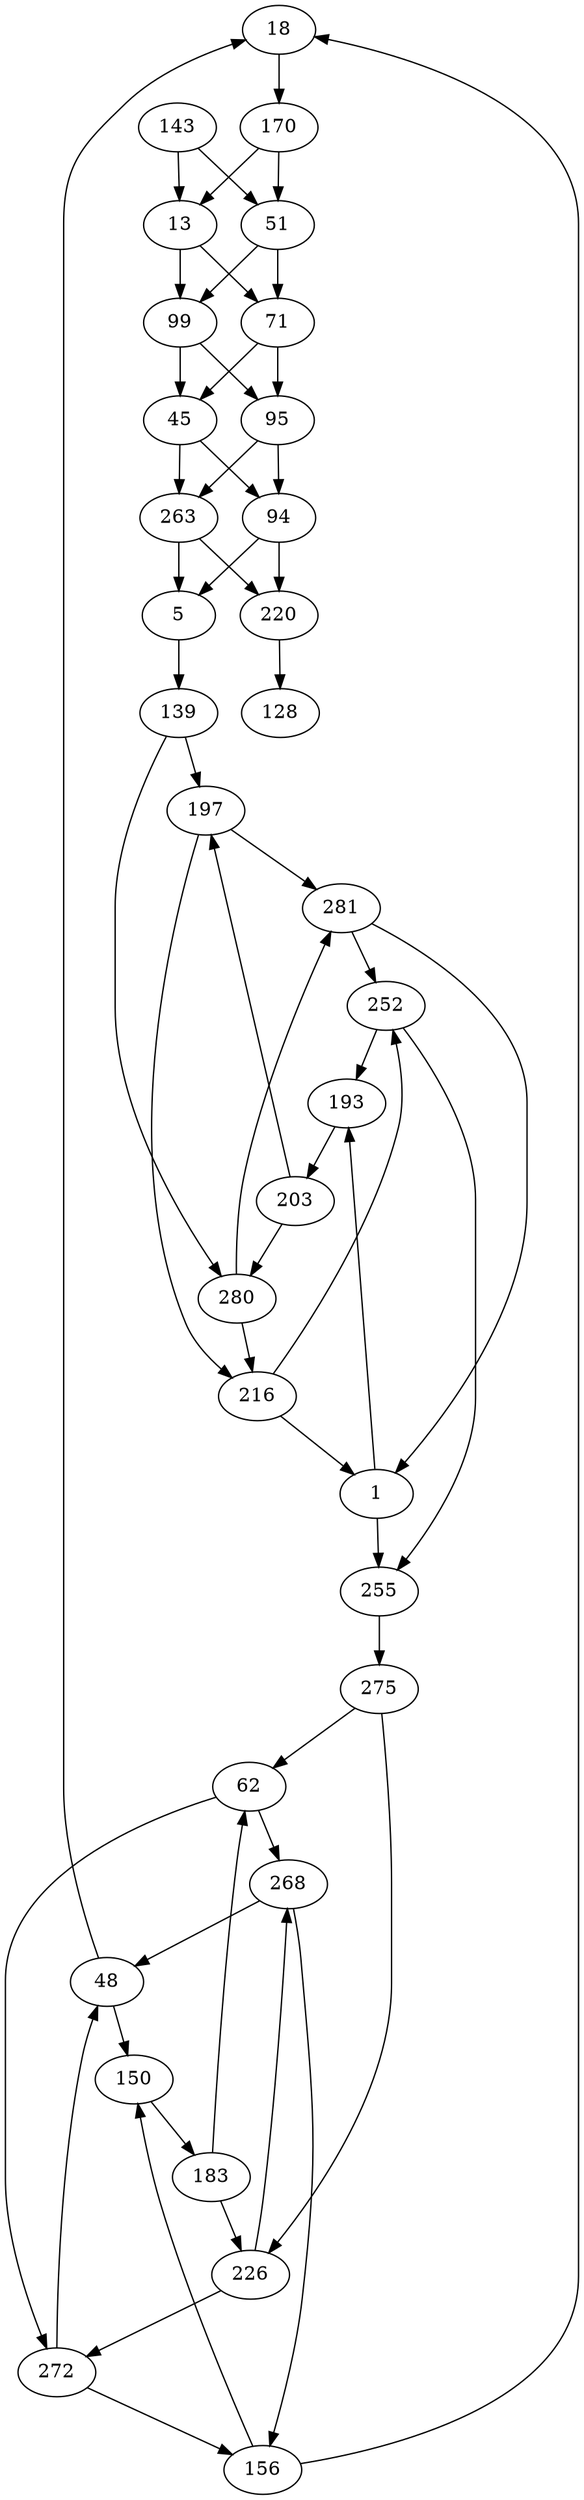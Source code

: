 digraph T {18->170;62->268;62->272;95->94;95->263;220->128;193->203;252->193;252->255;51->71;51->99;263->5;263->220;139->197;139->280;203->197;203->280;272->48;272->156;1->193;1->255;48->18;48->150;5->139;275->62;275->226;281->1;281->252;170->13;170->51;197->216;197->281;143->13;143->51;150->183;45->94;45->263;156->18;156->150;216->1;216->252;280->216;280->281;226->268;226->272;71->45;71->95;268->48;268->156;183->62;183->226;94->5;94->220;255->275;99->45;99->95;13->71;13->99;}

digraph T {7->211;7->302;244->120;139->194;139->258;198->246;325->243;258->244;258->325;194->244;194->325;296->194;296->258;302->139;302->296;243->7;243->95;211->139;211->296;246->7;246->95;95->211;95->302;}

digraph T {115->57;115->236;159->121;159->296;147->142;147->265;57->196;57->252;209->57;209->236;294->115;294->209;265->31;265->242;184->142;184->265;66->147;66->184;296->14;296->294;192->147;192->184;14->115;14->209;242->159;242->250;142->31;142->242;252->66;236->196;236->252;82->192;31->159;31->250;250->121;250->296;196->59;121->14;121->294;}

digraph T {547->45;547->495;495->143;263->241;263->497;45->23;460->45;460->495;497->460;497->547;241->460;241->547;125->61;125->263;159->522;61->241;61->497;293->61;293->263;522->125;522->293;143->125;143->293;}

digraph T {12->140;12->457;140->123;140->127;127->434;123->181;101->12;181->140;181->457;457->123;457->127;}

digraph T {342->336;342->380;49->1;49->342;11->181;336->97;1->336;1->380;380->49;181->1;181->342;}

digraph T {102->32;102->61;86->89;51->102;51->119;37->0;37->19;19->42;19->77;42->110;42->116;32->65;32->82;65->37;65->118;119->32;119->61;77->110;77->116;118->0;118->19;82->37;82->118;116->70;0->42;0->77;89->102;89->119;61->65;61->82;110->51;}

digraph T {138->345;313->128;297->103;297->333;364->313;364->376;374->50;293->313;293->376;128->293;128->364;345->293;345->364;311->138;311->374;176->297;58->138;58->374;50->103;50->333;376->327;103->58;103->311;333->58;333->311;}

digraph T {160->43;160->47;43->108;43->387;328->43;328->47;373->160;108->50;47->108;47->387;387->328;}

digraph T {69->85;25->6;25->36;124->6;124->36;120->92;120->149;93->15;93->120;44->34;44->132;36->44;36->108;55->25;92->72;92->168;168->7;168->55;132->80;132->93;34->80;34->93;149->72;149->168;15->92;15->149;85->73;85->124;174->73;174->124;80->15;80->120;108->34;108->132;7->174;73->19;72->7;72->55;6->44;6->108;}

digraph T {96->51;96->79;256->137;256->291;222->96;222->144;79->178;79->181;51->178;51->181;294->272;59->69;59->222;282->269;69->96;69->144;144->51;144->79;151->36;151->101;101->24;101->273;32->107;36->24;36->273;218->69;218->222;274->179;179->110;179->151;107->130;107->237;171->218;291->32;291->274;137->32;137->274;272->130;272->237;194->91;24->171;24->194;110->36;110->101;91->110;91->151;273->171;273->194;181->282;181->294;237->120;237->256;130->120;130->256;120->137;120->291;178->282;178->294;}

digraph T {221->222;221->280;69->221;69->360;360->222;360->280;21->69;222->260;280->78;260->221;260->360;}

digraph T {21->81;21->111;17->89;111->115;111->122;81->115;81->122;122->43;89->81;89->111;115->21;}

digraph T {67->1;67->435;113->88;113->317;398->287;398->299;300->7;62->242;62->489;532->146;532->325;291->53;291->274;480->36;480->398;299->247;299->316;34->62;34->517;316->378;316->379;53->34;53->508;517->242;517->489;379->126;379->532;293->53;293->274;325->102;325->225;435->300;435->440;279->88;279->317;242->279;88->67;88->353;146->102;146->225;489->480;287->247;287->316;440->189;378->126;378->532;353->1;353->435;102->291;102->293;225->291;225->293;317->67;317->353;1->300;1->440;36->287;36->299;508->62;508->517;247->378;247->379;7->36;7->398;126->146;126->325;274->34;274->508;}

digraph T {180->102;180->319;12->188;12->220;202->180;202->404;324->87;324->316;220->48;220->410;263->260;263->315;132->10;132->176;404->102;404->319;21->1;21->12;433->1;433->12;330->46;330->279;279->68;279->285;341->235;10->107;10->341;35->324;35->384;384->87;384->316;191->242;319->191;319->462;285->208;285->378;242->21;242->433;113->10;113->176;235->21;235->433;260->113;260->132;91->260;91->315;68->208;68->378;46->68;46->285;241->180;241->404;462->263;102->191;102->462;316->255;316->330;188->48;188->410;378->202;378->241;87->255;87->330;176->107;176->341;208->202;208->241;325->91;410->31;410->35;315->113;315->132;31->324;31->384;1->188;1->220;255->46;255->279;48->31;48->35;}

digraph T {49->389;49->455;8->213;268->8;268->302;23->173;23->435;48->155;48->294;399->350;399->357;364->132;364->300;295->389;295->455;435->31;435->218;271->350;271->357;182->48;218->27;218->471;114->23;114->197;294->341;294->364;27->295;155->341;155->364;173->31;173->218;341->132;341->300;300->268;300->453;278->155;278->294;132->268;132->453;389->271;389->399;471->278;350->100;350->114;100->23;100->197;357->100;357->114;455->271;455->399;453->8;453->302;302->49;197->173;197->435;31->27;31->471;}

digraph T {76->113;76->148;251->78;113->39;113->251;147->113;147->148;148->39;148->251;273->76;273->147;39->9;9->76;9->147;181->273;}

digraph T {22->18;22->42;240->182;182->52;182->120;52->29;52->75;19->22;19->228;44->19;44->185;218->11;218->133;97->218;97->282;282->11;282->133;177->192;180->44;180->87;87->19;87->185;169->177;169->240;77->44;77->87;184->169;228->18;228->42;18->101;29->97;29->233;192->177;192->240;75->97;75->233;185->22;185->228;11->77;11->180;133->77;133->180;120->29;120->75;92->52;92->120;42->92;233->218;233->282;}

digraph T {240->259;240->384;186->240;186->444;371->82;371->401;384->419;61->222;164->172;164->423;355->61;355->74;259->371;172->186;172->540;540->240;540->444;376->61;376->74;68->172;68->423;419->355;419->376;423->186;423->540;444->259;444->384;408->355;408->376;82->68;82->164;342->408;222->82;222->401;74->76;401->68;401->164;}

digraph T {273->25;202->72;202->234;234->202;72->224;25->72;25->234;}